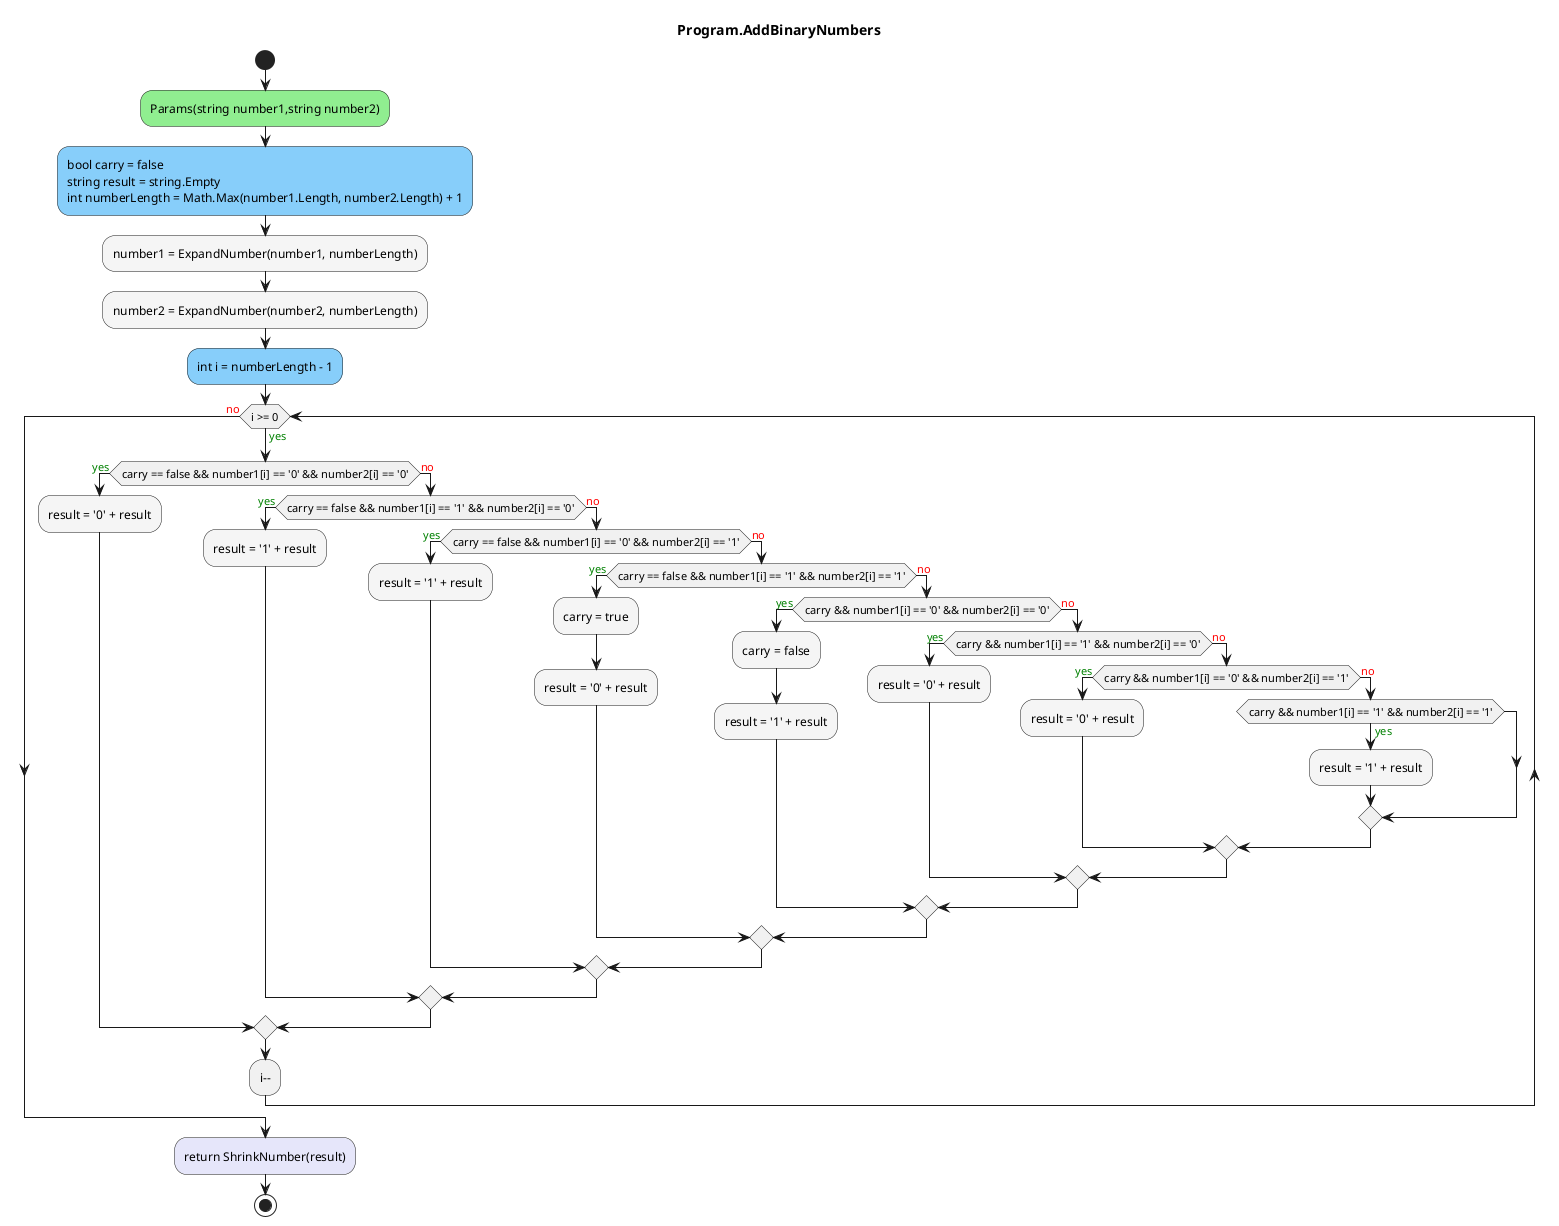 @startuml Program.AddBinaryNumbers
title Program.AddBinaryNumbers
start
#LightGreen:Params(string number1,string number2);
#LightSkyBlue:bool carry = false\nstring result = string.Empty\nint numberLength = Math.Max(number1.Length, number2.Length) + 1;
#WhiteSmoke:number1 = ExpandNumber(number1, numberLength);
#WhiteSmoke:number2 = ExpandNumber(number2, numberLength);
#LightSkyBlue:int i = numberLength - 1;
while (i >= 0) is (<color:green>yes)
        if (carry == false && number1[i] == '0' && number2[i] == '0') then (<color:green>yes)
                #WhiteSmoke:result = '0' + result;
            else (<color:red>no)
                if (carry == false && number1[i] == '1' && number2[i] == '0') then (<color:green>yes)
                        #WhiteSmoke:result = '1' + result;
                    else (<color:red>no)
                        if (carry == false && number1[i] == '0' && number2[i] == '1') then (<color:green>yes)
                                #WhiteSmoke:result = '1' + result;
                            else (<color:red>no)
                                if (carry == false && number1[i] == '1' && number2[i] == '1') then (<color:green>yes)
                                        #WhiteSmoke:carry = true;
                                        #WhiteSmoke:result = '0' + result;
                                    else (<color:red>no)
                                        if (carry && number1[i] == '0' && number2[i] == '0') then (<color:green>yes)
                                                #WhiteSmoke:carry = false;
                                                #WhiteSmoke:result = '1' + result;
                                            else (<color:red>no)
                                                if (carry && number1[i] == '1' && number2[i] == '0') then (<color:green>yes)
                                                        #WhiteSmoke:result = '0' + result;
                                                    else (<color:red>no)
                                                        if (carry && number1[i] == '0' && number2[i] == '1') then (<color:green>yes)
                                                                #WhiteSmoke:result = '0' + result;
                                                            else (<color:red>no)
                                                                if (carry && number1[i] == '1' && number2[i] == '1') then (<color:green>yes)
                                                                        #WhiteSmoke:result = '1' + result;
                                                                endif
                                                        endif
                                                endif
                                        endif
                                endif
                        endif
                endif
        endif
:i--;
endwhile (<color:red>no)
#Lavender:return ShrinkNumber(result);
stop
@enduml
